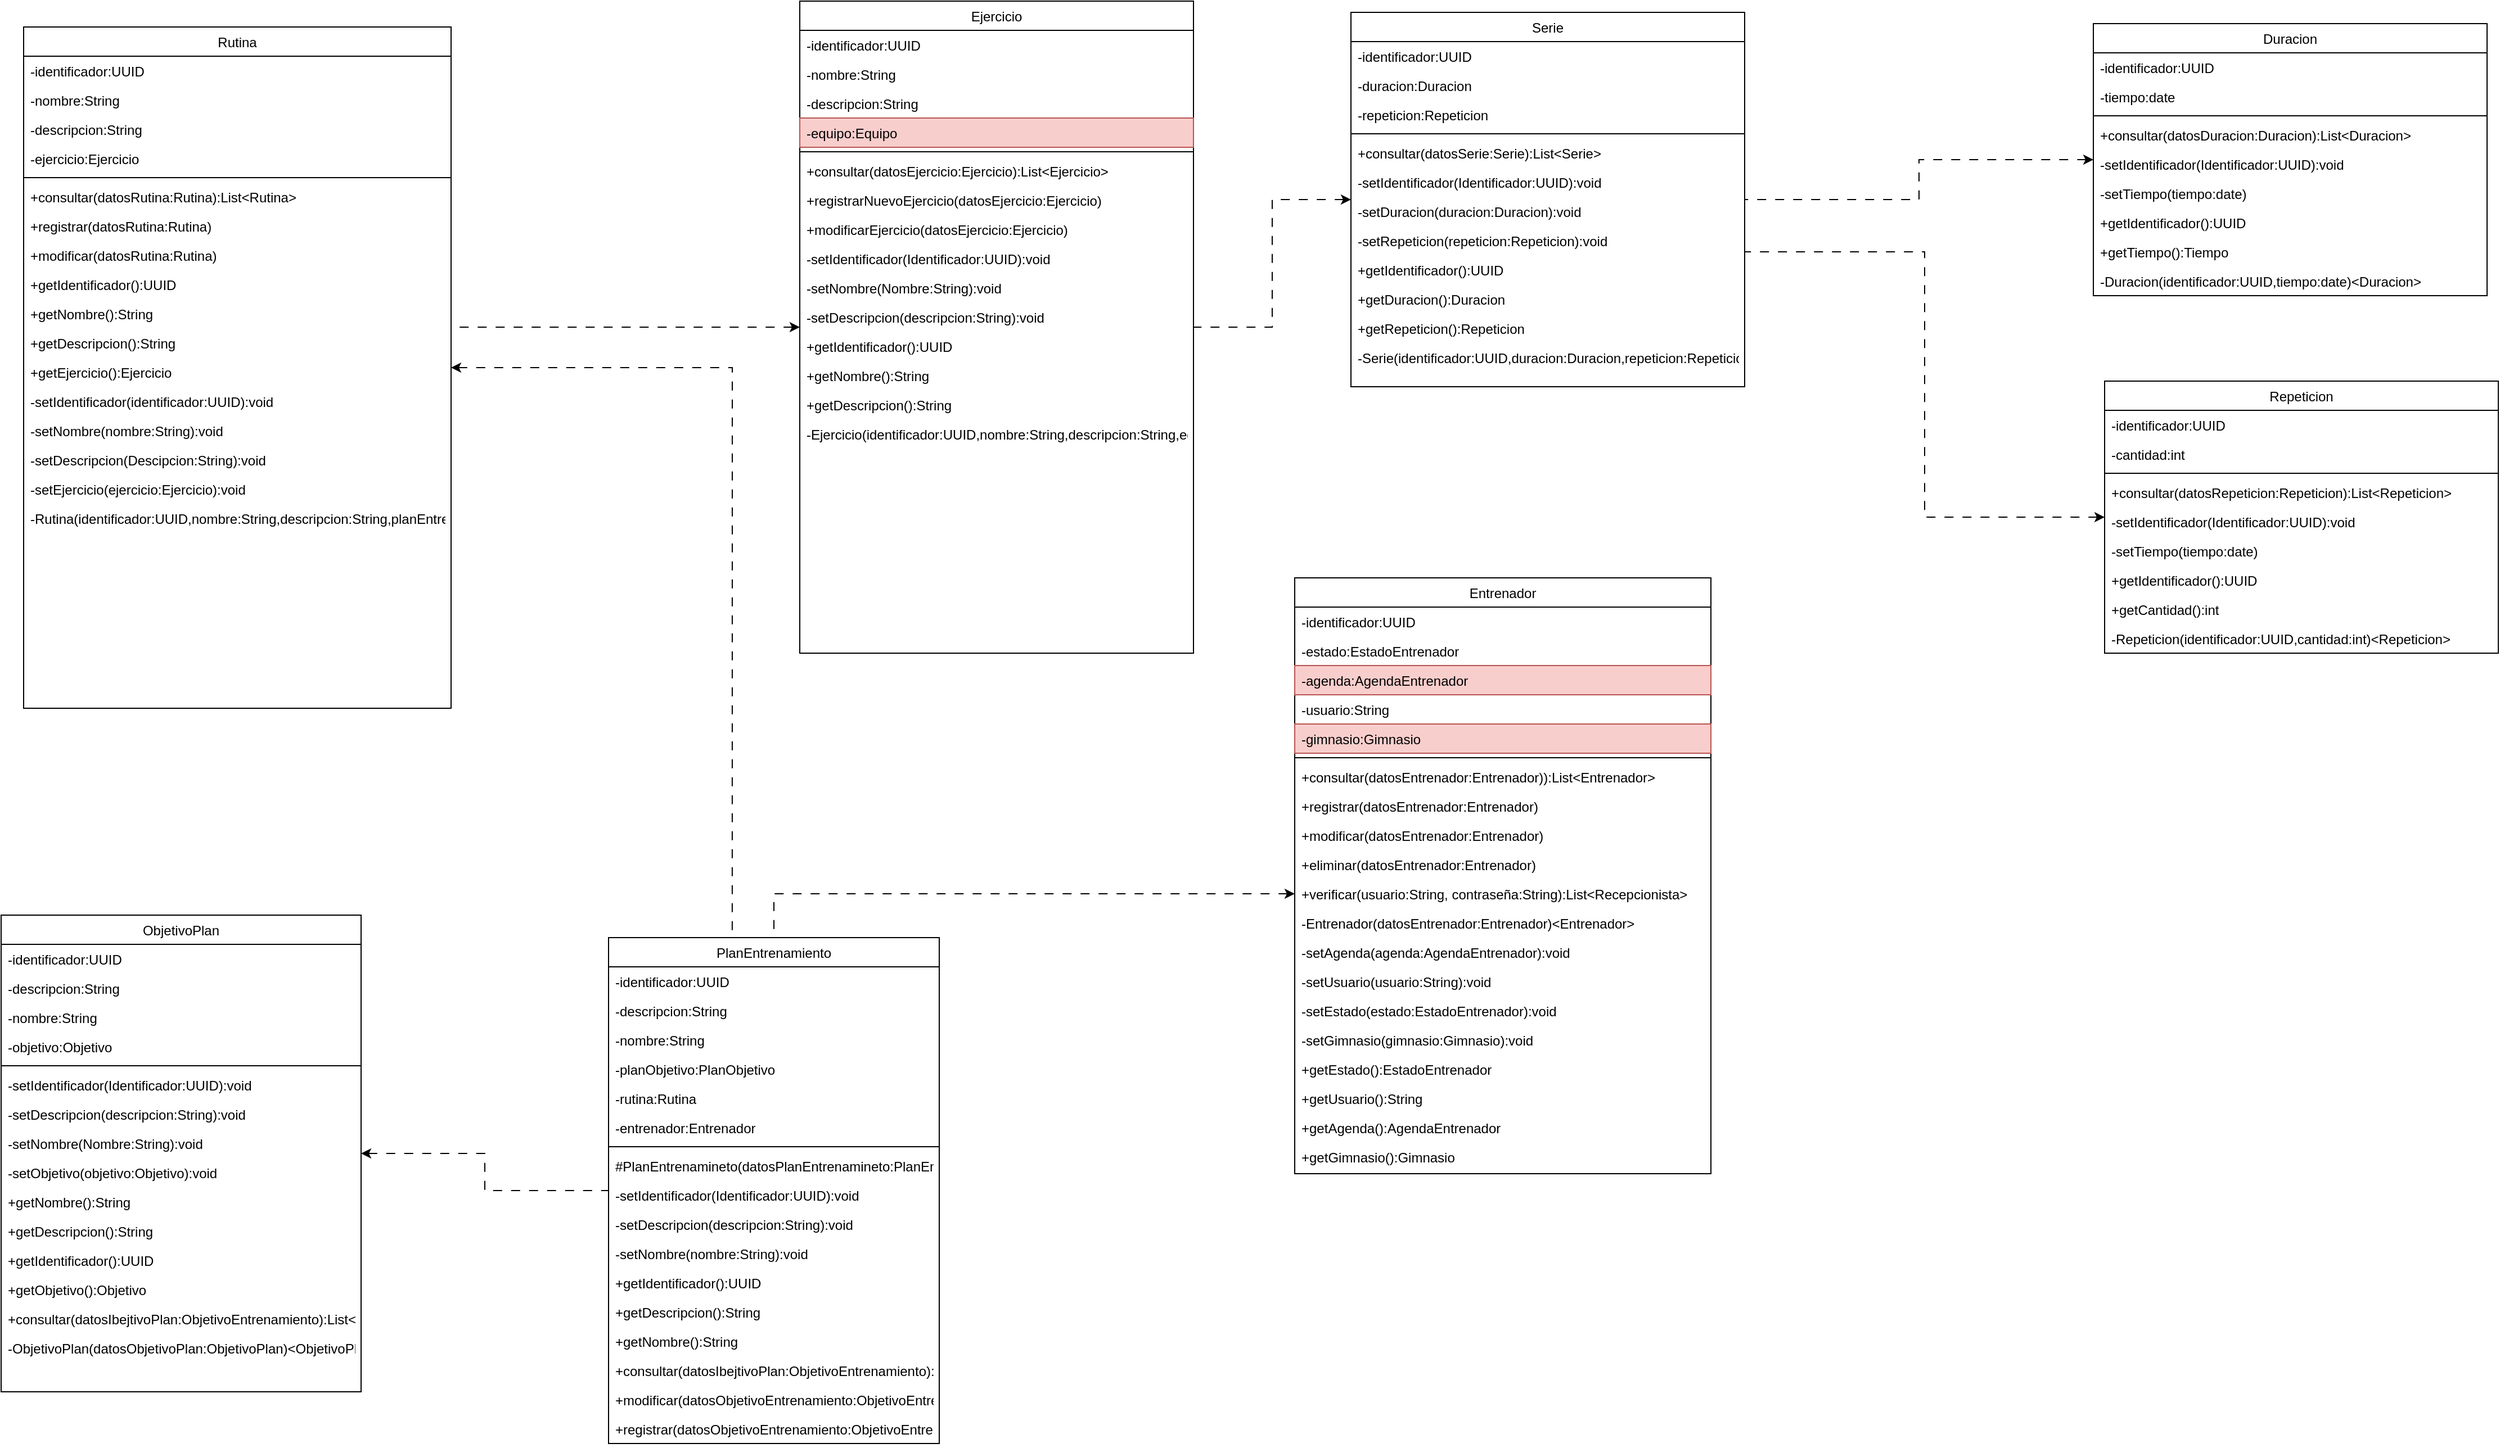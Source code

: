 <mxfile version="20.8.16" type="device"><diagram name="Página-1" id="3gmFRPtzQBeFGS3uq1uO"><mxGraphModel dx="2398" dy="3276" grid="1" gridSize="10" guides="1" tooltips="1" connect="1" arrows="1" fold="1" page="1" pageScale="1" pageWidth="827" pageHeight="1169" math="0" shadow="0"><root><mxCell id="0"/><mxCell id="1" parent="0"/><mxCell id="pvWMUNNIXGxlMInTTceI-81" style="edgeStyle=orthogonalEdgeStyle;rounded=0;orthogonalLoop=1;jettySize=auto;html=1;entryX=0.374;entryY=0.025;entryDx=0;entryDy=0;entryPerimeter=0;startArrow=classic;startFill=1;endArrow=none;endFill=0;dashed=1;dashPattern=8 8;" parent="1" source="pvWMUNNIXGxlMInTTceI-1" target="pvWMUNNIXGxlMInTTceI-48" edge="1"><mxGeometry relative="1" as="geometry"/></mxCell><mxCell id="pvWMUNNIXGxlMInTTceI-1" value="Rutina" style="swimlane;fontStyle=0;align=center;verticalAlign=top;childLayout=stackLayout;horizontal=1;startSize=26;horizontalStack=0;resizeParent=1;resizeLast=0;collapsible=1;marginBottom=0;rounded=0;shadow=0;strokeWidth=1;" parent="1" vertex="1"><mxGeometry x="-720" y="-2310" width="380" height="606" as="geometry"><mxRectangle x="860" y="300" width="160" height="26" as="alternateBounds"/></mxGeometry></mxCell><mxCell id="pvWMUNNIXGxlMInTTceI-2" value="-identificador:UUID" style="text;align=left;verticalAlign=top;spacingLeft=4;spacingRight=4;overflow=hidden;rotatable=0;points=[[0,0.5],[1,0.5]];portConstraint=eastwest;" parent="pvWMUNNIXGxlMInTTceI-1" vertex="1"><mxGeometry y="26" width="380" height="26" as="geometry"/></mxCell><mxCell id="pvWMUNNIXGxlMInTTceI-3" value="-nombre:String" style="text;align=left;verticalAlign=top;spacingLeft=4;spacingRight=4;overflow=hidden;rotatable=0;points=[[0,0.5],[1,0.5]];portConstraint=eastwest;rounded=0;shadow=0;html=0;" parent="pvWMUNNIXGxlMInTTceI-1" vertex="1"><mxGeometry y="52" width="380" height="26" as="geometry"/></mxCell><mxCell id="pvWMUNNIXGxlMInTTceI-4" value="-descripcion:String" style="text;align=left;verticalAlign=top;spacingLeft=4;spacingRight=4;overflow=hidden;rotatable=0;points=[[0,0.5],[1,0.5]];portConstraint=eastwest;rounded=0;shadow=0;html=0;" parent="pvWMUNNIXGxlMInTTceI-1" vertex="1"><mxGeometry y="78" width="380" height="26" as="geometry"/></mxCell><mxCell id="pvWMUNNIXGxlMInTTceI-6" value="-ejercicio:Ejercicio" style="text;align=left;verticalAlign=top;spacingLeft=4;spacingRight=4;overflow=hidden;rotatable=0;points=[[0,0.5],[1,0.5]];portConstraint=eastwest;rounded=0;shadow=0;html=0;" parent="pvWMUNNIXGxlMInTTceI-1" vertex="1"><mxGeometry y="104" width="380" height="26" as="geometry"/></mxCell><mxCell id="pvWMUNNIXGxlMInTTceI-8" value="" style="line;html=1;strokeWidth=1;align=left;verticalAlign=middle;spacingTop=-1;spacingLeft=3;spacingRight=3;rotatable=0;labelPosition=right;points=[];portConstraint=eastwest;" parent="pvWMUNNIXGxlMInTTceI-1" vertex="1"><mxGeometry y="130" width="380" height="8" as="geometry"/></mxCell><mxCell id="pvWMUNNIXGxlMInTTceI-9" value="+consultar(datosRutina:Rutina):List&lt;Rutina&gt;" style="text;align=left;verticalAlign=top;spacingLeft=4;spacingRight=4;overflow=hidden;rotatable=0;points=[[0,0.5],[1,0.5]];portConstraint=eastwest;fontStyle=0" parent="pvWMUNNIXGxlMInTTceI-1" vertex="1"><mxGeometry y="138" width="380" height="26" as="geometry"/></mxCell><mxCell id="pvWMUNNIXGxlMInTTceI-10" value="+registrar(datosRutina:Rutina)" style="text;align=left;verticalAlign=top;spacingLeft=4;spacingRight=4;overflow=hidden;rotatable=0;points=[[0,0.5],[1,0.5]];portConstraint=eastwest;fontStyle=0" parent="pvWMUNNIXGxlMInTTceI-1" vertex="1"><mxGeometry y="164" width="380" height="26" as="geometry"/></mxCell><mxCell id="pvWMUNNIXGxlMInTTceI-23" value="+modificar(datosRutina:Rutina)" style="text;align=left;verticalAlign=top;spacingLeft=4;spacingRight=4;overflow=hidden;rotatable=0;points=[[0,0.5],[1,0.5]];portConstraint=eastwest;fontStyle=0" parent="pvWMUNNIXGxlMInTTceI-1" vertex="1"><mxGeometry y="190" width="380" height="26" as="geometry"/></mxCell><mxCell id="pvWMUNNIXGxlMInTTceI-11" value="+getIdentificador():UUID" style="text;align=left;verticalAlign=top;spacingLeft=4;spacingRight=4;overflow=hidden;rotatable=0;points=[[0,0.5],[1,0.5]];portConstraint=eastwest;" parent="pvWMUNNIXGxlMInTTceI-1" vertex="1"><mxGeometry y="216" width="380" height="26" as="geometry"/></mxCell><mxCell id="pvWMUNNIXGxlMInTTceI-12" value="+getNombre():String" style="text;align=left;verticalAlign=top;spacingLeft=4;spacingRight=4;overflow=hidden;rotatable=0;points=[[0,0.5],[1,0.5]];portConstraint=eastwest;" parent="pvWMUNNIXGxlMInTTceI-1" vertex="1"><mxGeometry y="242" width="380" height="26" as="geometry"/></mxCell><mxCell id="pvWMUNNIXGxlMInTTceI-13" value="+getDescripcion():String" style="text;align=left;verticalAlign=top;spacingLeft=4;spacingRight=4;overflow=hidden;rotatable=0;points=[[0,0.5],[1,0.5]];portConstraint=eastwest;" parent="pvWMUNNIXGxlMInTTceI-1" vertex="1"><mxGeometry y="268" width="380" height="26" as="geometry"/></mxCell><mxCell id="pvWMUNNIXGxlMInTTceI-15" value="+getEjercicio():Ejercicio" style="text;align=left;verticalAlign=top;spacingLeft=4;spacingRight=4;overflow=hidden;rotatable=0;points=[[0,0.5],[1,0.5]];portConstraint=eastwest;" parent="pvWMUNNIXGxlMInTTceI-1" vertex="1"><mxGeometry y="294" width="380" height="26" as="geometry"/></mxCell><mxCell id="pvWMUNNIXGxlMInTTceI-17" value="-setIdentificador(identificador:UUID):void" style="text;align=left;verticalAlign=top;spacingLeft=4;spacingRight=4;overflow=hidden;rotatable=0;points=[[0,0.5],[1,0.5]];portConstraint=eastwest;" parent="pvWMUNNIXGxlMInTTceI-1" vertex="1"><mxGeometry y="320" width="380" height="26" as="geometry"/></mxCell><mxCell id="pvWMUNNIXGxlMInTTceI-18" value="-setNombre(nombre:String):void" style="text;align=left;verticalAlign=top;spacingLeft=4;spacingRight=4;overflow=hidden;rotatable=0;points=[[0,0.5],[1,0.5]];portConstraint=eastwest;" parent="pvWMUNNIXGxlMInTTceI-1" vertex="1"><mxGeometry y="346" width="380" height="26" as="geometry"/></mxCell><mxCell id="pvWMUNNIXGxlMInTTceI-19" value="-setDescripcion(Descipcion:String):void" style="text;align=left;verticalAlign=top;spacingLeft=4;spacingRight=4;overflow=hidden;rotatable=0;points=[[0,0.5],[1,0.5]];portConstraint=eastwest;" parent="pvWMUNNIXGxlMInTTceI-1" vertex="1"><mxGeometry y="372" width="380" height="26" as="geometry"/></mxCell><mxCell id="pvWMUNNIXGxlMInTTceI-21" value="-setEjercicio(ejercicio:Ejercicio):void" style="text;align=left;verticalAlign=top;spacingLeft=4;spacingRight=4;overflow=hidden;rotatable=0;points=[[0,0.5],[1,0.5]];portConstraint=eastwest;" parent="pvWMUNNIXGxlMInTTceI-1" vertex="1"><mxGeometry y="398" width="380" height="26" as="geometry"/></mxCell><mxCell id="pvWMUNNIXGxlMInTTceI-24" value="-Rutina(identificador:UUID,nombre:String,descripcion:String,planEntrenamientoPlanEntrenamiento,ejercicio:Ejercicio" style="text;align=left;verticalAlign=top;spacingLeft=4;spacingRight=4;overflow=hidden;rotatable=0;points=[[0,0.5],[1,0.5]];portConstraint=eastwest;" parent="pvWMUNNIXGxlMInTTceI-1" vertex="1"><mxGeometry y="424" width="380" height="26" as="geometry"/></mxCell><mxCell id="pvWMUNNIXGxlMInTTceI-82" style="edgeStyle=orthogonalEdgeStyle;rounded=0;orthogonalLoop=1;jettySize=auto;html=1;dashed=1;dashPattern=8 8;startArrow=classic;startFill=1;endArrow=none;endFill=0;" parent="1" source="pvWMUNNIXGxlMInTTceI-25" target="pvWMUNNIXGxlMInTTceI-1" edge="1"><mxGeometry relative="1" as="geometry"><Array as="points"><mxPoint x="-260" y="-2043"/><mxPoint x="-260" y="-2043"/></Array></mxGeometry></mxCell><mxCell id="pvWMUNNIXGxlMInTTceI-25" value="Ejercicio" style="swimlane;fontStyle=0;align=center;verticalAlign=top;childLayout=stackLayout;horizontal=1;startSize=26;horizontalStack=0;resizeParent=1;resizeLast=0;collapsible=1;marginBottom=0;rounded=0;shadow=0;strokeWidth=1;" parent="1" vertex="1"><mxGeometry x="-30" y="-2333" width="350" height="580" as="geometry"><mxRectangle x="860" y="300" width="160" height="26" as="alternateBounds"/></mxGeometry></mxCell><mxCell id="pvWMUNNIXGxlMInTTceI-26" value="-identificador:UUID" style="text;align=left;verticalAlign=top;spacingLeft=4;spacingRight=4;overflow=hidden;rotatable=0;points=[[0,0.5],[1,0.5]];portConstraint=eastwest;" parent="pvWMUNNIXGxlMInTTceI-25" vertex="1"><mxGeometry y="26" width="350" height="26" as="geometry"/></mxCell><mxCell id="pvWMUNNIXGxlMInTTceI-27" value="-nombre:String" style="text;align=left;verticalAlign=top;spacingLeft=4;spacingRight=4;overflow=hidden;rotatable=0;points=[[0,0.5],[1,0.5]];portConstraint=eastwest;rounded=0;shadow=0;html=0;" parent="pvWMUNNIXGxlMInTTceI-25" vertex="1"><mxGeometry y="52" width="350" height="26" as="geometry"/></mxCell><mxCell id="pvWMUNNIXGxlMInTTceI-28" value="-descripcion:String" style="text;align=left;verticalAlign=top;spacingLeft=4;spacingRight=4;overflow=hidden;rotatable=0;points=[[0,0.5],[1,0.5]];portConstraint=eastwest;rounded=0;shadow=0;html=0;" parent="pvWMUNNIXGxlMInTTceI-25" vertex="1"><mxGeometry y="78" width="350" height="26" as="geometry"/></mxCell><mxCell id="pvWMUNNIXGxlMInTTceI-29" value="-equipo:Equipo" style="text;align=left;verticalAlign=top;spacingLeft=4;spacingRight=4;overflow=hidden;rotatable=0;points=[[0,0.5],[1,0.5]];portConstraint=eastwest;rounded=0;shadow=0;html=0;fillColor=#f8cecc;strokeColor=#b85450;" parent="pvWMUNNIXGxlMInTTceI-25" vertex="1"><mxGeometry y="104" width="350" height="26" as="geometry"/></mxCell><mxCell id="pvWMUNNIXGxlMInTTceI-32" value="" style="line;html=1;strokeWidth=1;align=left;verticalAlign=middle;spacingTop=-1;spacingLeft=3;spacingRight=3;rotatable=0;labelPosition=right;points=[];portConstraint=eastwest;" parent="pvWMUNNIXGxlMInTTceI-25" vertex="1"><mxGeometry y="130" width="350" height="8" as="geometry"/></mxCell><mxCell id="pvWMUNNIXGxlMInTTceI-33" value="+consultar(datosEjercicio:Ejercicio):List&lt;Ejercicio&gt;" style="text;align=left;verticalAlign=top;spacingLeft=4;spacingRight=4;overflow=hidden;rotatable=0;points=[[0,0.5],[1,0.5]];portConstraint=eastwest;fontStyle=0" parent="pvWMUNNIXGxlMInTTceI-25" vertex="1"><mxGeometry y="138" width="350" height="26" as="geometry"/></mxCell><mxCell id="pvWMUNNIXGxlMInTTceI-34" value="+registrarNuevoEjercicio(datosEjercicio:Ejercicio)" style="text;align=left;verticalAlign=top;spacingLeft=4;spacingRight=4;overflow=hidden;rotatable=0;points=[[0,0.5],[1,0.5]];portConstraint=eastwest;fontStyle=0" parent="pvWMUNNIXGxlMInTTceI-25" vertex="1"><mxGeometry y="164" width="350" height="26" as="geometry"/></mxCell><mxCell id="pvWMUNNIXGxlMInTTceI-35" value="+modificarEjercicio(datosEjercicio:Ejercicio)" style="text;align=left;verticalAlign=top;spacingLeft=4;spacingRight=4;overflow=hidden;rotatable=0;points=[[0,0.5],[1,0.5]];portConstraint=eastwest;fontStyle=0" parent="pvWMUNNIXGxlMInTTceI-25" vertex="1"><mxGeometry y="190" width="350" height="26" as="geometry"/></mxCell><mxCell id="pvWMUNNIXGxlMInTTceI-37" value="-setIdentificador(Identificador:UUID):void" style="text;align=left;verticalAlign=top;spacingLeft=4;spacingRight=4;overflow=hidden;rotatable=0;points=[[0,0.5],[1,0.5]];portConstraint=eastwest;fontStyle=0" parent="pvWMUNNIXGxlMInTTceI-25" vertex="1"><mxGeometry y="216" width="350" height="26" as="geometry"/></mxCell><mxCell id="pvWMUNNIXGxlMInTTceI-38" value="-setNombre(Nombre:String):void" style="text;align=left;verticalAlign=top;spacingLeft=4;spacingRight=4;overflow=hidden;rotatable=0;points=[[0,0.5],[1,0.5]];portConstraint=eastwest;fontStyle=0" parent="pvWMUNNIXGxlMInTTceI-25" vertex="1"><mxGeometry y="242" width="350" height="26" as="geometry"/></mxCell><mxCell id="pvWMUNNIXGxlMInTTceI-39" value="-setDescripcion(descripcion:String):void" style="text;align=left;verticalAlign=top;spacingLeft=4;spacingRight=4;overflow=hidden;rotatable=0;points=[[0,0.5],[1,0.5]];portConstraint=eastwest;fontStyle=0" parent="pvWMUNNIXGxlMInTTceI-25" vertex="1"><mxGeometry y="268" width="350" height="26" as="geometry"/></mxCell><mxCell id="pvWMUNNIXGxlMInTTceI-42" value="+getIdentificador():UUID" style="text;align=left;verticalAlign=top;spacingLeft=4;spacingRight=4;overflow=hidden;rotatable=0;points=[[0,0.5],[1,0.5]];portConstraint=eastwest;fontStyle=0" parent="pvWMUNNIXGxlMInTTceI-25" vertex="1"><mxGeometry y="294" width="350" height="26" as="geometry"/></mxCell><mxCell id="pvWMUNNIXGxlMInTTceI-43" value="+getNombre():String" style="text;align=left;verticalAlign=top;spacingLeft=4;spacingRight=4;overflow=hidden;rotatable=0;points=[[0,0.5],[1,0.5]];portConstraint=eastwest;fontStyle=0" parent="pvWMUNNIXGxlMInTTceI-25" vertex="1"><mxGeometry y="320" width="350" height="26" as="geometry"/></mxCell><mxCell id="pvWMUNNIXGxlMInTTceI-44" value="+getDescripcion():String" style="text;align=left;verticalAlign=top;spacingLeft=4;spacingRight=4;overflow=hidden;rotatable=0;points=[[0,0.5],[1,0.5]];portConstraint=eastwest;fontStyle=0" parent="pvWMUNNIXGxlMInTTceI-25" vertex="1"><mxGeometry y="346" width="350" height="26" as="geometry"/></mxCell><mxCell id="pvWMUNNIXGxlMInTTceI-47" value="-Ejercicio(identificador:UUID,nombre:String,descripcion:String,equipo:Equipo,repeticiones:int,series:int)&lt;Ejercicio&gt;" style="text;align=left;verticalAlign=top;spacingLeft=4;spacingRight=4;overflow=hidden;rotatable=0;points=[[0,0.5],[1,0.5]];portConstraint=eastwest;fontStyle=0" parent="pvWMUNNIXGxlMInTTceI-25" vertex="1"><mxGeometry y="372" width="350" height="26" as="geometry"/></mxCell><mxCell id="pvWMUNNIXGxlMInTTceI-48" value="PlanEntrenamiento" style="swimlane;fontStyle=0;align=center;verticalAlign=top;childLayout=stackLayout;horizontal=1;startSize=26;horizontalStack=0;resizeParent=1;resizeLast=0;collapsible=1;marginBottom=0;rounded=0;shadow=0;strokeWidth=1;" parent="1" vertex="1"><mxGeometry x="-200" y="-1500" width="294" height="450" as="geometry"><mxRectangle x="860" y="300" width="160" height="26" as="alternateBounds"/></mxGeometry></mxCell><mxCell id="pvWMUNNIXGxlMInTTceI-49" value="-identificador:UUID" style="text;align=left;verticalAlign=top;spacingLeft=4;spacingRight=4;overflow=hidden;rotatable=0;points=[[0,0.5],[1,0.5]];portConstraint=eastwest;" parent="pvWMUNNIXGxlMInTTceI-48" vertex="1"><mxGeometry y="26" width="294" height="26" as="geometry"/></mxCell><mxCell id="pvWMUNNIXGxlMInTTceI-50" value="-descripcion:String" style="text;align=left;verticalAlign=top;spacingLeft=4;spacingRight=4;overflow=hidden;rotatable=0;points=[[0,0.5],[1,0.5]];portConstraint=eastwest;rounded=0;shadow=0;html=0;" parent="pvWMUNNIXGxlMInTTceI-48" vertex="1"><mxGeometry y="52" width="294" height="26" as="geometry"/></mxCell><mxCell id="pvWMUNNIXGxlMInTTceI-51" value="-nombre:String" style="text;align=left;verticalAlign=top;spacingLeft=4;spacingRight=4;overflow=hidden;rotatable=0;points=[[0,0.5],[1,0.5]];portConstraint=eastwest;rounded=0;shadow=0;html=0;" parent="pvWMUNNIXGxlMInTTceI-48" vertex="1"><mxGeometry y="78" width="294" height="26" as="geometry"/></mxCell><mxCell id="pvWMUNNIXGxlMInTTceI-52" value="-planObjetivo:PlanObjetivo" style="text;align=left;verticalAlign=top;spacingLeft=4;spacingRight=4;overflow=hidden;rotatable=0;points=[[0,0.5],[1,0.5]];portConstraint=eastwest;rounded=0;shadow=0;html=0;" parent="pvWMUNNIXGxlMInTTceI-48" vertex="1"><mxGeometry y="104" width="294" height="26" as="geometry"/></mxCell><mxCell id="pvWMUNNIXGxlMInTTceI-86" value="-rutina:Rutina" style="text;align=left;verticalAlign=top;spacingLeft=4;spacingRight=4;overflow=hidden;rotatable=0;points=[[0,0.5],[1,0.5]];portConstraint=eastwest;rounded=0;shadow=0;html=0;" parent="pvWMUNNIXGxlMInTTceI-48" vertex="1"><mxGeometry y="130" width="294" height="26" as="geometry"/></mxCell><mxCell id="pvWMUNNIXGxlMInTTceI-87" value="-entrenador:Entrenador" style="text;align=left;verticalAlign=top;spacingLeft=4;spacingRight=4;overflow=hidden;rotatable=0;points=[[0,0.5],[1,0.5]];portConstraint=eastwest;rounded=0;shadow=0;html=0;" parent="pvWMUNNIXGxlMInTTceI-48" vertex="1"><mxGeometry y="156" width="294" height="26" as="geometry"/></mxCell><mxCell id="pvWMUNNIXGxlMInTTceI-53" value="" style="line;html=1;strokeWidth=1;align=left;verticalAlign=middle;spacingTop=-1;spacingLeft=3;spacingRight=3;rotatable=0;labelPosition=right;points=[];portConstraint=eastwest;" parent="pvWMUNNIXGxlMInTTceI-48" vertex="1"><mxGeometry y="182" width="294" height="8" as="geometry"/></mxCell><mxCell id="pvWMUNNIXGxlMInTTceI-54" value="#PlanEntrenamineto(datosPlanEntrenamineto:PlanEntrenamineto)&lt;PlanEntrenamineto&gt;" style="text;align=left;verticalAlign=top;spacingLeft=4;spacingRight=4;overflow=hidden;rotatable=0;points=[[0,0.5],[1,0.5]];portConstraint=eastwest;fontStyle=0" parent="pvWMUNNIXGxlMInTTceI-48" vertex="1"><mxGeometry y="190" width="294" height="26" as="geometry"/></mxCell><mxCell id="pvWMUNNIXGxlMInTTceI-55" value="-setIdentificador(Identificador:UUID):void" style="text;align=left;verticalAlign=top;spacingLeft=4;spacingRight=4;overflow=hidden;rotatable=0;points=[[0,0.5],[1,0.5]];portConstraint=eastwest;fontStyle=0" parent="pvWMUNNIXGxlMInTTceI-48" vertex="1"><mxGeometry y="216" width="294" height="26" as="geometry"/></mxCell><mxCell id="pvWMUNNIXGxlMInTTceI-56" value="-setDescripcion(descripcion:String):void" style="text;align=left;verticalAlign=top;spacingLeft=4;spacingRight=4;overflow=hidden;rotatable=0;points=[[0,0.5],[1,0.5]];portConstraint=eastwest;fontStyle=0" parent="pvWMUNNIXGxlMInTTceI-48" vertex="1"><mxGeometry y="242" width="294" height="26" as="geometry"/></mxCell><mxCell id="pvWMUNNIXGxlMInTTceI-57" value="-setNombre(nombre:String):void" style="text;align=left;verticalAlign=top;spacingLeft=4;spacingRight=4;overflow=hidden;rotatable=0;points=[[0,0.5],[1,0.5]];portConstraint=eastwest;fontStyle=0" parent="pvWMUNNIXGxlMInTTceI-48" vertex="1"><mxGeometry y="268" width="294" height="26" as="geometry"/></mxCell><mxCell id="pvWMUNNIXGxlMInTTceI-58" value="+getIdentificador():UUID" style="text;align=left;verticalAlign=top;spacingLeft=4;spacingRight=4;overflow=hidden;rotatable=0;points=[[0,0.5],[1,0.5]];portConstraint=eastwest;fontStyle=0" parent="pvWMUNNIXGxlMInTTceI-48" vertex="1"><mxGeometry y="294" width="294" height="26" as="geometry"/></mxCell><mxCell id="pvWMUNNIXGxlMInTTceI-59" value="+getDescripcion():String" style="text;align=left;verticalAlign=top;spacingLeft=4;spacingRight=4;overflow=hidden;rotatable=0;points=[[0,0.5],[1,0.5]];portConstraint=eastwest;fontStyle=0" parent="pvWMUNNIXGxlMInTTceI-48" vertex="1"><mxGeometry y="320" width="294" height="26" as="geometry"/></mxCell><mxCell id="pvWMUNNIXGxlMInTTceI-60" value="+getNombre():String" style="text;align=left;verticalAlign=top;spacingLeft=4;spacingRight=4;overflow=hidden;rotatable=0;points=[[0,0.5],[1,0.5]];portConstraint=eastwest;fontStyle=0" parent="pvWMUNNIXGxlMInTTceI-48" vertex="1"><mxGeometry y="346" width="294" height="26" as="geometry"/></mxCell><mxCell id="pvWMUNNIXGxlMInTTceI-61" value="+consultar(datosIbejtivoPlan:ObjetivoEntrenamiento):List&lt;ObjetivoEntrenamiento&gt;" style="text;align=left;verticalAlign=top;spacingLeft=4;spacingRight=4;overflow=hidden;rotatable=0;points=[[0,0.5],[1,0.5]];portConstraint=eastwest;fontStyle=0" parent="pvWMUNNIXGxlMInTTceI-48" vertex="1"><mxGeometry y="372" width="294" height="26" as="geometry"/></mxCell><mxCell id="pvWMUNNIXGxlMInTTceI-62" value="+modificar(datosObjetivoEntrenamiento:ObjetivoEntrenamiento)" style="text;align=left;verticalAlign=top;spacingLeft=4;spacingRight=4;overflow=hidden;rotatable=0;points=[[0,0.5],[1,0.5]];portConstraint=eastwest;fontStyle=0" parent="pvWMUNNIXGxlMInTTceI-48" vertex="1"><mxGeometry y="398" width="294" height="26" as="geometry"/></mxCell><mxCell id="pvWMUNNIXGxlMInTTceI-63" value="+registrar(datosObjetivoEntrenamiento:ObjetivoEntrenamiento)" style="text;align=left;verticalAlign=top;spacingLeft=4;spacingRight=4;overflow=hidden;rotatable=0;points=[[0,0.5],[1,0.5]];portConstraint=eastwest;fontStyle=0" parent="pvWMUNNIXGxlMInTTceI-48" vertex="1"><mxGeometry y="424" width="294" height="26" as="geometry"/></mxCell><mxCell id="pvWMUNNIXGxlMInTTceI-85" style="edgeStyle=orthogonalEdgeStyle;rounded=0;orthogonalLoop=1;jettySize=auto;html=1;startArrow=classic;startFill=1;endArrow=none;endFill=0;dashed=1;dashPattern=8 8;" parent="1" source="pvWMUNNIXGxlMInTTceI-64" target="pvWMUNNIXGxlMInTTceI-48" edge="1"><mxGeometry relative="1" as="geometry"/></mxCell><mxCell id="pvWMUNNIXGxlMInTTceI-64" value="ObjetivoPlan" style="swimlane;fontStyle=0;align=center;verticalAlign=top;childLayout=stackLayout;horizontal=1;startSize=26;horizontalStack=0;resizeParent=1;resizeLast=0;collapsible=1;marginBottom=0;rounded=0;shadow=0;strokeWidth=1;" parent="1" vertex="1"><mxGeometry x="-740" y="-1520" width="320" height="424" as="geometry"><mxRectangle x="860" y="300" width="160" height="26" as="alternateBounds"/></mxGeometry></mxCell><mxCell id="pvWMUNNIXGxlMInTTceI-65" value="-identificador:UUID" style="text;align=left;verticalAlign=top;spacingLeft=4;spacingRight=4;overflow=hidden;rotatable=0;points=[[0,0.5],[1,0.5]];portConstraint=eastwest;" parent="pvWMUNNIXGxlMInTTceI-64" vertex="1"><mxGeometry y="26" width="320" height="26" as="geometry"/></mxCell><mxCell id="pvWMUNNIXGxlMInTTceI-66" value="-descripcion:String" style="text;align=left;verticalAlign=top;spacingLeft=4;spacingRight=4;overflow=hidden;rotatable=0;points=[[0,0.5],[1,0.5]];portConstraint=eastwest;rounded=0;shadow=0;html=0;" parent="pvWMUNNIXGxlMInTTceI-64" vertex="1"><mxGeometry y="52" width="320" height="26" as="geometry"/></mxCell><mxCell id="pvWMUNNIXGxlMInTTceI-67" value="-nombre:String" style="text;align=left;verticalAlign=top;spacingLeft=4;spacingRight=4;overflow=hidden;rotatable=0;points=[[0,0.5],[1,0.5]];portConstraint=eastwest;rounded=0;shadow=0;html=0;" parent="pvWMUNNIXGxlMInTTceI-64" vertex="1"><mxGeometry y="78" width="320" height="26" as="geometry"/></mxCell><mxCell id="pvWMUNNIXGxlMInTTceI-69" value="-objetivo:Objetivo" style="text;align=left;verticalAlign=top;spacingLeft=4;spacingRight=4;overflow=hidden;rotatable=0;points=[[0,0.5],[1,0.5]];portConstraint=eastwest;rounded=0;shadow=0;html=0;" parent="pvWMUNNIXGxlMInTTceI-64" vertex="1"><mxGeometry y="104" width="320" height="26" as="geometry"/></mxCell><mxCell id="pvWMUNNIXGxlMInTTceI-70" value="" style="line;html=1;strokeWidth=1;align=left;verticalAlign=middle;spacingTop=-1;spacingLeft=3;spacingRight=3;rotatable=0;labelPosition=right;points=[];portConstraint=eastwest;" parent="pvWMUNNIXGxlMInTTceI-64" vertex="1"><mxGeometry y="130" width="320" height="8" as="geometry"/></mxCell><mxCell id="pvWMUNNIXGxlMInTTceI-71" value="-setIdentificador(Identificador:UUID):void" style="text;align=left;verticalAlign=top;spacingLeft=4;spacingRight=4;overflow=hidden;rotatable=0;points=[[0,0.5],[1,0.5]];portConstraint=eastwest;fontStyle=0" parent="pvWMUNNIXGxlMInTTceI-64" vertex="1"><mxGeometry y="138" width="320" height="26" as="geometry"/></mxCell><mxCell id="pvWMUNNIXGxlMInTTceI-72" value="-setDescripcion(descripcion:String):void" style="text;align=left;verticalAlign=top;spacingLeft=4;spacingRight=4;overflow=hidden;rotatable=0;points=[[0,0.5],[1,0.5]];portConstraint=eastwest;fontStyle=0" parent="pvWMUNNIXGxlMInTTceI-64" vertex="1"><mxGeometry y="164" width="320" height="26" as="geometry"/></mxCell><mxCell id="pvWMUNNIXGxlMInTTceI-73" value="-setNombre(Nombre:String):void" style="text;align=left;verticalAlign=top;spacingLeft=4;spacingRight=4;overflow=hidden;rotatable=0;points=[[0,0.5],[1,0.5]];portConstraint=eastwest;fontStyle=0" parent="pvWMUNNIXGxlMInTTceI-64" vertex="1"><mxGeometry y="190" width="320" height="26" as="geometry"/></mxCell><mxCell id="pvWMUNNIXGxlMInTTceI-84" value="-setObjetivo(objetivo:Objetivo):void" style="text;align=left;verticalAlign=top;spacingLeft=4;spacingRight=4;overflow=hidden;rotatable=0;points=[[0,0.5],[1,0.5]];portConstraint=eastwest;fontStyle=0" parent="pvWMUNNIXGxlMInTTceI-64" vertex="1"><mxGeometry y="216" width="320" height="26" as="geometry"/></mxCell><mxCell id="pvWMUNNIXGxlMInTTceI-74" value="+getNombre():String" style="text;align=left;verticalAlign=top;spacingLeft=4;spacingRight=4;overflow=hidden;rotatable=0;points=[[0,0.5],[1,0.5]];portConstraint=eastwest;fontStyle=0" parent="pvWMUNNIXGxlMInTTceI-64" vertex="1"><mxGeometry y="242" width="320" height="26" as="geometry"/></mxCell><mxCell id="pvWMUNNIXGxlMInTTceI-75" value="+getDescripcion():String" style="text;align=left;verticalAlign=top;spacingLeft=4;spacingRight=4;overflow=hidden;rotatable=0;points=[[0,0.5],[1,0.5]];portConstraint=eastwest;fontStyle=0" parent="pvWMUNNIXGxlMInTTceI-64" vertex="1"><mxGeometry y="268" width="320" height="26" as="geometry"/></mxCell><mxCell id="pvWMUNNIXGxlMInTTceI-76" value="+getIdentificador():UUID" style="text;align=left;verticalAlign=top;spacingLeft=4;spacingRight=4;overflow=hidden;rotatable=0;points=[[0,0.5],[1,0.5]];portConstraint=eastwest;fontStyle=0" parent="pvWMUNNIXGxlMInTTceI-64" vertex="1"><mxGeometry y="294" width="320" height="26" as="geometry"/></mxCell><mxCell id="pvWMUNNIXGxlMInTTceI-83" value="+getObjetivo():Objetivo" style="text;align=left;verticalAlign=top;spacingLeft=4;spacingRight=4;overflow=hidden;rotatable=0;points=[[0,0.5],[1,0.5]];portConstraint=eastwest;fontStyle=0" parent="pvWMUNNIXGxlMInTTceI-64" vertex="1"><mxGeometry y="320" width="320" height="26" as="geometry"/></mxCell><mxCell id="pvWMUNNIXGxlMInTTceI-77" value="+consultar(datosIbejtivoPlan:ObjetivoEntrenamiento):List&lt;ObjetivoEntrenamiento&gt;" style="text;align=left;verticalAlign=top;spacingLeft=4;spacingRight=4;overflow=hidden;rotatable=0;points=[[0,0.5],[1,0.5]];portConstraint=eastwest;fontStyle=0" parent="pvWMUNNIXGxlMInTTceI-64" vertex="1"><mxGeometry y="346" width="320" height="26" as="geometry"/></mxCell><mxCell id="pvWMUNNIXGxlMInTTceI-80" value="-ObjetivoPlan(datosObjetivoPlan:ObjetivoPlan)&lt;ObjetivoPlan&gt;" style="text;align=left;verticalAlign=top;spacingLeft=4;spacingRight=4;overflow=hidden;rotatable=0;points=[[0,0.5],[1,0.5]];portConstraint=eastwest;fontStyle=0" parent="pvWMUNNIXGxlMInTTceI-64" vertex="1"><mxGeometry y="372" width="320" height="26" as="geometry"/></mxCell><mxCell id="pvWMUNNIXGxlMInTTceI-88" value="Entrenador" style="swimlane;fontStyle=0;align=center;verticalAlign=top;childLayout=stackLayout;horizontal=1;startSize=26;horizontalStack=0;resizeParent=1;resizeLast=0;collapsible=1;marginBottom=0;rounded=0;shadow=0;strokeWidth=1;" parent="1" vertex="1"><mxGeometry x="410" y="-1820" width="370" height="530" as="geometry"><mxRectangle x="860" y="300" width="160" height="26" as="alternateBounds"/></mxGeometry></mxCell><mxCell id="pvWMUNNIXGxlMInTTceI-89" value="-identificador:UUID" style="text;align=left;verticalAlign=top;spacingLeft=4;spacingRight=4;overflow=hidden;rotatable=0;points=[[0,0.5],[1,0.5]];portConstraint=eastwest;" parent="pvWMUNNIXGxlMInTTceI-88" vertex="1"><mxGeometry y="26" width="370" height="26" as="geometry"/></mxCell><mxCell id="pvWMUNNIXGxlMInTTceI-91" value="-estado:EstadoEntrenador" style="text;align=left;verticalAlign=top;spacingLeft=4;spacingRight=4;overflow=hidden;rotatable=0;points=[[0,0.5],[1,0.5]];portConstraint=eastwest;rounded=0;shadow=0;html=0;" parent="pvWMUNNIXGxlMInTTceI-88" vertex="1"><mxGeometry y="52" width="370" height="26" as="geometry"/></mxCell><mxCell id="pvWMUNNIXGxlMInTTceI-92" value="-agenda:AgendaEntrenador" style="text;align=left;verticalAlign=top;spacingLeft=4;spacingRight=4;overflow=hidden;rotatable=0;points=[[0,0.5],[1,0.5]];portConstraint=eastwest;rounded=0;shadow=0;html=0;fillColor=#f8cecc;strokeColor=#b85450;" parent="pvWMUNNIXGxlMInTTceI-88" vertex="1"><mxGeometry y="78" width="370" height="26" as="geometry"/></mxCell><mxCell id="pvWMUNNIXGxlMInTTceI-94" value="-usuario:String" style="text;align=left;verticalAlign=top;spacingLeft=4;spacingRight=4;overflow=hidden;rotatable=0;points=[[0,0.5],[1,0.5]];portConstraint=eastwest;rounded=0;shadow=0;html=0;" parent="pvWMUNNIXGxlMInTTceI-88" vertex="1"><mxGeometry y="104" width="370" height="26" as="geometry"/></mxCell><mxCell id="pvWMUNNIXGxlMInTTceI-97" value="-gimnasio:Gimnasio" style="text;align=left;verticalAlign=top;spacingLeft=4;spacingRight=4;overflow=hidden;rotatable=0;points=[[0,0.5],[1,0.5]];portConstraint=eastwest;rounded=0;shadow=0;html=0;fillColor=#f8cecc;strokeColor=#b85450;" parent="pvWMUNNIXGxlMInTTceI-88" vertex="1"><mxGeometry y="130" width="370" height="26" as="geometry"/></mxCell><mxCell id="pvWMUNNIXGxlMInTTceI-98" value="" style="line;html=1;strokeWidth=1;align=left;verticalAlign=middle;spacingTop=-1;spacingLeft=3;spacingRight=3;rotatable=0;labelPosition=right;points=[];portConstraint=eastwest;" parent="pvWMUNNIXGxlMInTTceI-88" vertex="1"><mxGeometry y="156" width="370" height="8" as="geometry"/></mxCell><mxCell id="pvWMUNNIXGxlMInTTceI-99" value="+consultar(datosEntrenador:Entrenador)):List&lt;Entrenador&gt;" style="text;align=left;verticalAlign=top;spacingLeft=4;spacingRight=4;overflow=hidden;rotatable=0;points=[[0,0.5],[1,0.5]];portConstraint=eastwest;fontStyle=0" parent="pvWMUNNIXGxlMInTTceI-88" vertex="1"><mxGeometry y="164" width="370" height="26" as="geometry"/></mxCell><mxCell id="pvWMUNNIXGxlMInTTceI-100" value="+registrar(datosEntrenador:Entrenador)" style="text;align=left;verticalAlign=top;spacingLeft=4;spacingRight=4;overflow=hidden;rotatable=0;points=[[0,0.5],[1,0.5]];portConstraint=eastwest;fontStyle=0" parent="pvWMUNNIXGxlMInTTceI-88" vertex="1"><mxGeometry y="190" width="370" height="26" as="geometry"/></mxCell><mxCell id="pvWMUNNIXGxlMInTTceI-101" value="+modificar(datosEntrenador:Entrenador)" style="text;align=left;verticalAlign=top;spacingLeft=4;spacingRight=4;overflow=hidden;rotatable=0;points=[[0,0.5],[1,0.5]];portConstraint=eastwest;fontStyle=0" parent="pvWMUNNIXGxlMInTTceI-88" vertex="1"><mxGeometry y="216" width="370" height="26" as="geometry"/></mxCell><mxCell id="pvWMUNNIXGxlMInTTceI-102" value="+eliminar(datosEntrenador:Entrenador)" style="text;align=left;verticalAlign=top;spacingLeft=4;spacingRight=4;overflow=hidden;rotatable=0;points=[[0,0.5],[1,0.5]];portConstraint=eastwest;fontStyle=0" parent="pvWMUNNIXGxlMInTTceI-88" vertex="1"><mxGeometry y="242" width="370" height="26" as="geometry"/></mxCell><mxCell id="pvWMUNNIXGxlMInTTceI-103" value="+verificar(usuario:String, contraseña:String):List&lt;Recepcionista&gt;" style="text;align=left;verticalAlign=top;spacingLeft=4;spacingRight=4;overflow=hidden;rotatable=0;points=[[0,0.5],[1,0.5]];portConstraint=eastwest;fontStyle=0" parent="pvWMUNNIXGxlMInTTceI-88" vertex="1"><mxGeometry y="268" width="370" height="26" as="geometry"/></mxCell><mxCell id="pvWMUNNIXGxlMInTTceI-104" value="-Entrenador(datosEntrenador:Entrenador)&lt;Entrenador&gt;" style="text;align=left;verticalAlign=top;spacingLeft=4;spacingRight=4;overflow=hidden;rotatable=0;points=[[0,0.5],[1,0.5]];portConstraint=eastwest;fontStyle=0" parent="pvWMUNNIXGxlMInTTceI-88" vertex="1"><mxGeometry y="294" width="370" height="26" as="geometry"/></mxCell><mxCell id="pvWMUNNIXGxlMInTTceI-108" value="-setAgenda(agenda:AgendaEntrenador):void" style="text;align=left;verticalAlign=top;spacingLeft=4;spacingRight=4;overflow=hidden;rotatable=0;points=[[0,0.5],[1,0.5]];portConstraint=eastwest;fontStyle=0" parent="pvWMUNNIXGxlMInTTceI-88" vertex="1"><mxGeometry y="320" width="370" height="26" as="geometry"/></mxCell><mxCell id="pvWMUNNIXGxlMInTTceI-109" value="-setUsuario(usuario:String):void" style="text;align=left;verticalAlign=top;spacingLeft=4;spacingRight=4;overflow=hidden;rotatable=0;points=[[0,0.5],[1,0.5]];portConstraint=eastwest;fontStyle=0" parent="pvWMUNNIXGxlMInTTceI-88" vertex="1"><mxGeometry y="346" width="370" height="26" as="geometry"/></mxCell><mxCell id="pvWMUNNIXGxlMInTTceI-123" value="-setEstado(estado:EstadoEntrenador):void" style="text;align=left;verticalAlign=top;spacingLeft=4;spacingRight=4;overflow=hidden;rotatable=0;points=[[0,0.5],[1,0.5]];portConstraint=eastwest;fontStyle=0" parent="pvWMUNNIXGxlMInTTceI-88" vertex="1"><mxGeometry y="372" width="370" height="26" as="geometry"/></mxCell><mxCell id="pvWMUNNIXGxlMInTTceI-113" value="-setGimnasio(gimnasio:Gimnasio):void" style="text;align=left;verticalAlign=top;spacingLeft=4;spacingRight=4;overflow=hidden;rotatable=0;points=[[0,0.5],[1,0.5]];portConstraint=eastwest;fontStyle=0" parent="pvWMUNNIXGxlMInTTceI-88" vertex="1"><mxGeometry y="398" width="370" height="26" as="geometry"/></mxCell><mxCell id="pvWMUNNIXGxlMInTTceI-114" value="+getEstado():EstadoEntrenador" style="text;align=left;verticalAlign=top;spacingLeft=4;spacingRight=4;overflow=hidden;rotatable=0;points=[[0,0.5],[1,0.5]];portConstraint=eastwest;fontStyle=0" parent="pvWMUNNIXGxlMInTTceI-88" vertex="1"><mxGeometry y="424" width="370" height="26" as="geometry"/></mxCell><mxCell id="pvWMUNNIXGxlMInTTceI-115" value="+getUsuario():String" style="text;align=left;verticalAlign=top;spacingLeft=4;spacingRight=4;overflow=hidden;rotatable=0;points=[[0,0.5],[1,0.5]];portConstraint=eastwest;fontStyle=0" parent="pvWMUNNIXGxlMInTTceI-88" vertex="1"><mxGeometry y="450" width="370" height="26" as="geometry"/></mxCell><mxCell id="pvWMUNNIXGxlMInTTceI-119" value="+getAgenda():AgendaEntrenador" style="text;align=left;verticalAlign=top;spacingLeft=4;spacingRight=4;overflow=hidden;rotatable=0;points=[[0,0.5],[1,0.5]];portConstraint=eastwest;fontStyle=0" parent="pvWMUNNIXGxlMInTTceI-88" vertex="1"><mxGeometry y="476" width="370" height="26" as="geometry"/></mxCell><mxCell id="pvWMUNNIXGxlMInTTceI-122" value="+getGimnasio():Gimnasio" style="text;align=left;verticalAlign=top;spacingLeft=4;spacingRight=4;overflow=hidden;rotatable=0;points=[[0,0.5],[1,0.5]];portConstraint=eastwest;fontStyle=0" parent="pvWMUNNIXGxlMInTTceI-88" vertex="1"><mxGeometry y="502" width="370" height="26" as="geometry"/></mxCell><mxCell id="pvWMUNNIXGxlMInTTceI-124" style="edgeStyle=orthogonalEdgeStyle;rounded=0;orthogonalLoop=1;jettySize=auto;html=1;dashed=1;dashPattern=8 8;endArrow=none;endFill=0;startArrow=classic;startFill=1;" parent="1" source="pvWMUNNIXGxlMInTTceI-103" target="pvWMUNNIXGxlMInTTceI-48" edge="1"><mxGeometry relative="1" as="geometry"/></mxCell><mxCell id="pvWMUNNIXGxlMInTTceI-144" style="edgeStyle=orthogonalEdgeStyle;rounded=0;orthogonalLoop=1;jettySize=auto;html=1;dashed=1;dashPattern=8 8;endArrow=none;endFill=0;startArrow=classic;startFill=1;" parent="1" source="pvWMUNNIXGxlMInTTceI-125" target="pvWMUNNIXGxlMInTTceI-25" edge="1"><mxGeometry relative="1" as="geometry"/></mxCell><mxCell id="pvWMUNNIXGxlMInTTceI-125" value="Serie" style="swimlane;fontStyle=0;align=center;verticalAlign=top;childLayout=stackLayout;horizontal=1;startSize=26;horizontalStack=0;resizeParent=1;resizeLast=0;collapsible=1;marginBottom=0;rounded=0;shadow=0;strokeWidth=1;" parent="1" vertex="1"><mxGeometry x="460" y="-2323" width="350" height="333" as="geometry"><mxRectangle x="860" y="300" width="160" height="26" as="alternateBounds"/></mxGeometry></mxCell><mxCell id="pvWMUNNIXGxlMInTTceI-126" value="-identificador:UUID" style="text;align=left;verticalAlign=top;spacingLeft=4;spacingRight=4;overflow=hidden;rotatable=0;points=[[0,0.5],[1,0.5]];portConstraint=eastwest;" parent="pvWMUNNIXGxlMInTTceI-125" vertex="1"><mxGeometry y="26" width="350" height="26" as="geometry"/></mxCell><mxCell id="pvWMUNNIXGxlMInTTceI-142" value="-duracion:Duracion" style="text;align=left;verticalAlign=top;spacingLeft=4;spacingRight=4;overflow=hidden;rotatable=0;points=[[0,0.5],[1,0.5]];portConstraint=eastwest;" parent="pvWMUNNIXGxlMInTTceI-125" vertex="1"><mxGeometry y="52" width="350" height="26" as="geometry"/></mxCell><mxCell id="pvWMUNNIXGxlMInTTceI-143" value="-repeticion:Repeticion" style="text;align=left;verticalAlign=top;spacingLeft=4;spacingRight=4;overflow=hidden;rotatable=0;points=[[0,0.5],[1,0.5]];portConstraint=eastwest;" parent="pvWMUNNIXGxlMInTTceI-125" vertex="1"><mxGeometry y="78" width="350" height="26" as="geometry"/></mxCell><mxCell id="pvWMUNNIXGxlMInTTceI-130" value="" style="line;html=1;strokeWidth=1;align=left;verticalAlign=middle;spacingTop=-1;spacingLeft=3;spacingRight=3;rotatable=0;labelPosition=right;points=[];portConstraint=eastwest;" parent="pvWMUNNIXGxlMInTTceI-125" vertex="1"><mxGeometry y="104" width="350" height="8" as="geometry"/></mxCell><mxCell id="pvWMUNNIXGxlMInTTceI-131" value="+consultar(datosSerie:Serie):List&lt;Serie&gt;" style="text;align=left;verticalAlign=top;spacingLeft=4;spacingRight=4;overflow=hidden;rotatable=0;points=[[0,0.5],[1,0.5]];portConstraint=eastwest;fontStyle=0" parent="pvWMUNNIXGxlMInTTceI-125" vertex="1"><mxGeometry y="112" width="350" height="26" as="geometry"/></mxCell><mxCell id="pvWMUNNIXGxlMInTTceI-135" value="-setIdentificador(Identificador:UUID):void" style="text;align=left;verticalAlign=top;spacingLeft=4;spacingRight=4;overflow=hidden;rotatable=0;points=[[0,0.5],[1,0.5]];portConstraint=eastwest;fontStyle=0" parent="pvWMUNNIXGxlMInTTceI-125" vertex="1"><mxGeometry y="138" width="350" height="26" as="geometry"/></mxCell><mxCell id="pvWMUNNIXGxlMInTTceI-136" value="-setDuracion(duracion:Duracion):void" style="text;align=left;verticalAlign=top;spacingLeft=4;spacingRight=4;overflow=hidden;rotatable=0;points=[[0,0.5],[1,0.5]];portConstraint=eastwest;fontStyle=0" parent="pvWMUNNIXGxlMInTTceI-125" vertex="1"><mxGeometry y="164" width="350" height="26" as="geometry"/></mxCell><mxCell id="pvWMUNNIXGxlMInTTceI-137" value="-setRepeticion(repeticion:Repeticion):void" style="text;align=left;verticalAlign=top;spacingLeft=4;spacingRight=4;overflow=hidden;rotatable=0;points=[[0,0.5],[1,0.5]];portConstraint=eastwest;fontStyle=0" parent="pvWMUNNIXGxlMInTTceI-125" vertex="1"><mxGeometry y="190" width="350" height="26" as="geometry"/></mxCell><mxCell id="pvWMUNNIXGxlMInTTceI-138" value="+getIdentificador():UUID" style="text;align=left;verticalAlign=top;spacingLeft=4;spacingRight=4;overflow=hidden;rotatable=0;points=[[0,0.5],[1,0.5]];portConstraint=eastwest;fontStyle=0" parent="pvWMUNNIXGxlMInTTceI-125" vertex="1"><mxGeometry y="216" width="350" height="26" as="geometry"/></mxCell><mxCell id="pvWMUNNIXGxlMInTTceI-139" value="+getDuracion():Duracion" style="text;align=left;verticalAlign=top;spacingLeft=4;spacingRight=4;overflow=hidden;rotatable=0;points=[[0,0.5],[1,0.5]];portConstraint=eastwest;fontStyle=0" parent="pvWMUNNIXGxlMInTTceI-125" vertex="1"><mxGeometry y="242" width="350" height="26" as="geometry"/></mxCell><mxCell id="pvWMUNNIXGxlMInTTceI-140" value="+getRepeticion():Repeticion" style="text;align=left;verticalAlign=top;spacingLeft=4;spacingRight=4;overflow=hidden;rotatable=0;points=[[0,0.5],[1,0.5]];portConstraint=eastwest;fontStyle=0" parent="pvWMUNNIXGxlMInTTceI-125" vertex="1"><mxGeometry y="268" width="350" height="26" as="geometry"/></mxCell><mxCell id="pvWMUNNIXGxlMInTTceI-141" value="-Serie(identificador:UUID,duracion:Duracion,repeticion:Repeticion)&lt;Serie&gt;" style="text;align=left;verticalAlign=top;spacingLeft=4;spacingRight=4;overflow=hidden;rotatable=0;points=[[0,0.5],[1,0.5]];portConstraint=eastwest;fontStyle=0" parent="pvWMUNNIXGxlMInTTceI-125" vertex="1"><mxGeometry y="294" width="350" height="26" as="geometry"/></mxCell><mxCell id="b2WWFyunbQKy8HGI4jnG-1" style="edgeStyle=orthogonalEdgeStyle;rounded=0;orthogonalLoop=1;jettySize=auto;html=1;dashed=1;dashPattern=8 8;startArrow=classic;startFill=1;endArrow=none;endFill=0;" edge="1" parent="1" source="pvWMUNNIXGxlMInTTceI-145" target="pvWMUNNIXGxlMInTTceI-125"><mxGeometry relative="1" as="geometry"/></mxCell><mxCell id="pvWMUNNIXGxlMInTTceI-145" value="Duracion" style="swimlane;fontStyle=0;align=center;verticalAlign=top;childLayout=stackLayout;horizontal=1;startSize=26;horizontalStack=0;resizeParent=1;resizeLast=0;collapsible=1;marginBottom=0;rounded=0;shadow=0;strokeWidth=1;" parent="1" vertex="1"><mxGeometry x="1120" y="-2313" width="350" height="242" as="geometry"><mxRectangle x="860" y="300" width="160" height="26" as="alternateBounds"/></mxGeometry></mxCell><mxCell id="pvWMUNNIXGxlMInTTceI-146" value="-identificador:UUID" style="text;align=left;verticalAlign=top;spacingLeft=4;spacingRight=4;overflow=hidden;rotatable=0;points=[[0,0.5],[1,0.5]];portConstraint=eastwest;" parent="pvWMUNNIXGxlMInTTceI-145" vertex="1"><mxGeometry y="26" width="350" height="26" as="geometry"/></mxCell><mxCell id="pvWMUNNIXGxlMInTTceI-147" value="-tiempo:date" style="text;align=left;verticalAlign=top;spacingLeft=4;spacingRight=4;overflow=hidden;rotatable=0;points=[[0,0.5],[1,0.5]];portConstraint=eastwest;" parent="pvWMUNNIXGxlMInTTceI-145" vertex="1"><mxGeometry y="52" width="350" height="26" as="geometry"/></mxCell><mxCell id="pvWMUNNIXGxlMInTTceI-149" value="" style="line;html=1;strokeWidth=1;align=left;verticalAlign=middle;spacingTop=-1;spacingLeft=3;spacingRight=3;rotatable=0;labelPosition=right;points=[];portConstraint=eastwest;" parent="pvWMUNNIXGxlMInTTceI-145" vertex="1"><mxGeometry y="78" width="350" height="8" as="geometry"/></mxCell><mxCell id="pvWMUNNIXGxlMInTTceI-150" value="+consultar(datosDuracion:Duracion):List&lt;Duracion&gt;" style="text;align=left;verticalAlign=top;spacingLeft=4;spacingRight=4;overflow=hidden;rotatable=0;points=[[0,0.5],[1,0.5]];portConstraint=eastwest;fontStyle=0" parent="pvWMUNNIXGxlMInTTceI-145" vertex="1"><mxGeometry y="86" width="350" height="26" as="geometry"/></mxCell><mxCell id="pvWMUNNIXGxlMInTTceI-151" value="-setIdentificador(Identificador:UUID):void" style="text;align=left;verticalAlign=top;spacingLeft=4;spacingRight=4;overflow=hidden;rotatable=0;points=[[0,0.5],[1,0.5]];portConstraint=eastwest;fontStyle=0" parent="pvWMUNNIXGxlMInTTceI-145" vertex="1"><mxGeometry y="112" width="350" height="26" as="geometry"/></mxCell><mxCell id="pvWMUNNIXGxlMInTTceI-153" value="-setTiempo(tiempo:date)" style="text;align=left;verticalAlign=top;spacingLeft=4;spacingRight=4;overflow=hidden;rotatable=0;points=[[0,0.5],[1,0.5]];portConstraint=eastwest;fontStyle=0" parent="pvWMUNNIXGxlMInTTceI-145" vertex="1"><mxGeometry y="138" width="350" height="26" as="geometry"/></mxCell><mxCell id="pvWMUNNIXGxlMInTTceI-154" value="+getIdentificador():UUID" style="text;align=left;verticalAlign=top;spacingLeft=4;spacingRight=4;overflow=hidden;rotatable=0;points=[[0,0.5],[1,0.5]];portConstraint=eastwest;fontStyle=0" parent="pvWMUNNIXGxlMInTTceI-145" vertex="1"><mxGeometry y="164" width="350" height="26" as="geometry"/></mxCell><mxCell id="pvWMUNNIXGxlMInTTceI-155" value="+getTiempo():Tiempo" style="text;align=left;verticalAlign=top;spacingLeft=4;spacingRight=4;overflow=hidden;rotatable=0;points=[[0,0.5],[1,0.5]];portConstraint=eastwest;fontStyle=0" parent="pvWMUNNIXGxlMInTTceI-145" vertex="1"><mxGeometry y="190" width="350" height="26" as="geometry"/></mxCell><mxCell id="pvWMUNNIXGxlMInTTceI-157" value="-Duracion(identificador:UUID,tiempo:date)&lt;Duracion&gt;" style="text;align=left;verticalAlign=top;spacingLeft=4;spacingRight=4;overflow=hidden;rotatable=0;points=[[0,0.5],[1,0.5]];portConstraint=eastwest;fontStyle=0" parent="pvWMUNNIXGxlMInTTceI-145" vertex="1"><mxGeometry y="216" width="350" height="26" as="geometry"/></mxCell><mxCell id="b2WWFyunbQKy8HGI4jnG-2" style="edgeStyle=orthogonalEdgeStyle;rounded=0;orthogonalLoop=1;jettySize=auto;html=1;dashed=1;dashPattern=8 8;startArrow=classic;startFill=1;endArrow=none;endFill=0;" edge="1" parent="1" source="pvWMUNNIXGxlMInTTceI-158" target="pvWMUNNIXGxlMInTTceI-125"><mxGeometry relative="1" as="geometry"><Array as="points"><mxPoint x="970" y="-1874"/><mxPoint x="970" y="-2110"/></Array></mxGeometry></mxCell><mxCell id="pvWMUNNIXGxlMInTTceI-158" value="Repeticion" style="swimlane;fontStyle=0;align=center;verticalAlign=top;childLayout=stackLayout;horizontal=1;startSize=26;horizontalStack=0;resizeParent=1;resizeLast=0;collapsible=1;marginBottom=0;rounded=0;shadow=0;strokeWidth=1;" parent="1" vertex="1"><mxGeometry x="1130" y="-1995" width="350" height="242" as="geometry"><mxRectangle x="860" y="300" width="160" height="26" as="alternateBounds"/></mxGeometry></mxCell><mxCell id="pvWMUNNIXGxlMInTTceI-159" value="-identificador:UUID" style="text;align=left;verticalAlign=top;spacingLeft=4;spacingRight=4;overflow=hidden;rotatable=0;points=[[0,0.5],[1,0.5]];portConstraint=eastwest;" parent="pvWMUNNIXGxlMInTTceI-158" vertex="1"><mxGeometry y="26" width="350" height="26" as="geometry"/></mxCell><mxCell id="pvWMUNNIXGxlMInTTceI-160" value="-cantidad:int" style="text;align=left;verticalAlign=top;spacingLeft=4;spacingRight=4;overflow=hidden;rotatable=0;points=[[0,0.5],[1,0.5]];portConstraint=eastwest;" parent="pvWMUNNIXGxlMInTTceI-158" vertex="1"><mxGeometry y="52" width="350" height="26" as="geometry"/></mxCell><mxCell id="pvWMUNNIXGxlMInTTceI-161" value="" style="line;html=1;strokeWidth=1;align=left;verticalAlign=middle;spacingTop=-1;spacingLeft=3;spacingRight=3;rotatable=0;labelPosition=right;points=[];portConstraint=eastwest;" parent="pvWMUNNIXGxlMInTTceI-158" vertex="1"><mxGeometry y="78" width="350" height="8" as="geometry"/></mxCell><mxCell id="pvWMUNNIXGxlMInTTceI-162" value="+consultar(datosRepeticion:Repeticion):List&lt;Repeticion&gt;" style="text;align=left;verticalAlign=top;spacingLeft=4;spacingRight=4;overflow=hidden;rotatable=0;points=[[0,0.5],[1,0.5]];portConstraint=eastwest;fontStyle=0" parent="pvWMUNNIXGxlMInTTceI-158" vertex="1"><mxGeometry y="86" width="350" height="26" as="geometry"/></mxCell><mxCell id="pvWMUNNIXGxlMInTTceI-163" value="-setIdentificador(Identificador:UUID):void" style="text;align=left;verticalAlign=top;spacingLeft=4;spacingRight=4;overflow=hidden;rotatable=0;points=[[0,0.5],[1,0.5]];portConstraint=eastwest;fontStyle=0" parent="pvWMUNNIXGxlMInTTceI-158" vertex="1"><mxGeometry y="112" width="350" height="26" as="geometry"/></mxCell><mxCell id="pvWMUNNIXGxlMInTTceI-164" value="-setTiempo(tiempo:date)" style="text;align=left;verticalAlign=top;spacingLeft=4;spacingRight=4;overflow=hidden;rotatable=0;points=[[0,0.5],[1,0.5]];portConstraint=eastwest;fontStyle=0" parent="pvWMUNNIXGxlMInTTceI-158" vertex="1"><mxGeometry y="138" width="350" height="26" as="geometry"/></mxCell><mxCell id="pvWMUNNIXGxlMInTTceI-165" value="+getIdentificador():UUID" style="text;align=left;verticalAlign=top;spacingLeft=4;spacingRight=4;overflow=hidden;rotatable=0;points=[[0,0.5],[1,0.5]];portConstraint=eastwest;fontStyle=0" parent="pvWMUNNIXGxlMInTTceI-158" vertex="1"><mxGeometry y="164" width="350" height="26" as="geometry"/></mxCell><mxCell id="pvWMUNNIXGxlMInTTceI-166" value="+getCantidad():int" style="text;align=left;verticalAlign=top;spacingLeft=4;spacingRight=4;overflow=hidden;rotatable=0;points=[[0,0.5],[1,0.5]];portConstraint=eastwest;fontStyle=0" parent="pvWMUNNIXGxlMInTTceI-158" vertex="1"><mxGeometry y="190" width="350" height="26" as="geometry"/></mxCell><mxCell id="pvWMUNNIXGxlMInTTceI-167" value="-Repeticion(identificador:UUID,cantidad:int)&lt;Repeticion&gt;" style="text;align=left;verticalAlign=top;spacingLeft=4;spacingRight=4;overflow=hidden;rotatable=0;points=[[0,0.5],[1,0.5]];portConstraint=eastwest;fontStyle=0" parent="pvWMUNNIXGxlMInTTceI-158" vertex="1"><mxGeometry y="216" width="350" height="26" as="geometry"/></mxCell></root></mxGraphModel></diagram></mxfile>